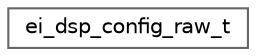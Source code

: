 digraph "Graphical Class Hierarchy"
{
 // LATEX_PDF_SIZE
  bgcolor="transparent";
  edge [fontname=Helvetica,fontsize=10,labelfontname=Helvetica,labelfontsize=10];
  node [fontname=Helvetica,fontsize=10,shape=box,height=0.2,width=0.4];
  rankdir="LR";
  Node0 [id="Node000000",label="ei_dsp_config_raw_t",height=0.2,width=0.4,color="grey40", fillcolor="white", style="filled",URL="$structei__dsp__config__raw__t.html",tooltip=" "];
}
